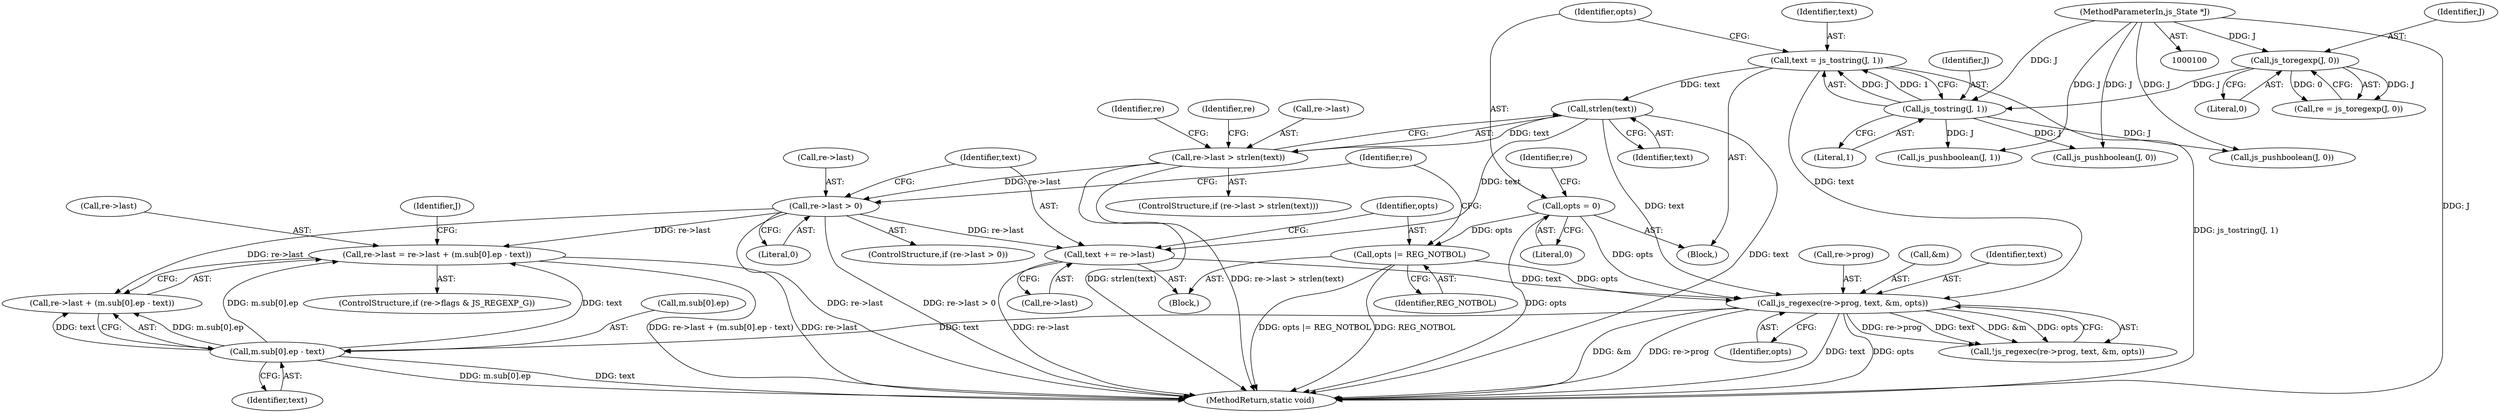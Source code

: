 digraph "1_mujs_00d4606c3baf813b7b1c176823b2729bf51002a2@integer" {
"1000176" [label="(Call,re->last = re->last + (m.sub[0].ep - text))"];
"1000145" [label="(Call,re->last > 0)"];
"1000128" [label="(Call,re->last > strlen(text))"];
"1000132" [label="(Call,strlen(text))"];
"1000112" [label="(Call,text = js_tostring(J, 1))"];
"1000114" [label="(Call,js_tostring(J, 1))"];
"1000109" [label="(Call,js_toregexp(J, 0))"];
"1000101" [label="(MethodParameterIn,js_State *J)"];
"1000184" [label="(Call,m.sub[0].ep - text)"];
"1000161" [label="(Call,js_regexec(re->prog, text, &m, opts))"];
"1000151" [label="(Call,text += re->last)"];
"1000156" [label="(Call,opts |= REG_NOTBOL)"];
"1000117" [label="(Call,opts = 0)"];
"1000193" [label="(Call,js_pushboolean(J, 1))"];
"1000160" [label="(Call,!js_regexec(re->prog, text, &m, opts))"];
"1000208" [label="(Call,js_pushboolean(J, 0))"];
"1000153" [label="(Call,re->last)"];
"1000110" [label="(Identifier,J)"];
"1000185" [label="(Call,m.sub[0].ep)"];
"1000157" [label="(Identifier,opts)"];
"1000151" [label="(Call,text += re->last)"];
"1000211" [label="(MethodReturn,static void)"];
"1000147" [label="(Identifier,re)"];
"1000107" [label="(Call,re = js_toregexp(J, 0))"];
"1000158" [label="(Identifier,REG_NOTBOL)"];
"1000114" [label="(Call,js_tostring(J, 1))"];
"1000113" [label="(Identifier,text)"];
"1000145" [label="(Call,re->last > 0)"];
"1000132" [label="(Call,strlen(text))"];
"1000177" [label="(Call,re->last)"];
"1000112" [label="(Call,text = js_tostring(J, 1))"];
"1000146" [label="(Call,re->last)"];
"1000180" [label="(Call,re->last + (m.sub[0].ep - text))"];
"1000115" [label="(Identifier,J)"];
"1000140" [label="(Call,js_pushboolean(J, 0))"];
"1000168" [label="(Identifier,opts)"];
"1000162" [label="(Call,re->prog)"];
"1000194" [label="(Identifier,J)"];
"1000129" [label="(Call,re->last)"];
"1000116" [label="(Literal,1)"];
"1000176" [label="(Call,re->last = re->last + (m.sub[0].ep - text))"];
"1000101" [label="(MethodParameterIn,js_State *J)"];
"1000137" [label="(Identifier,re)"];
"1000161" [label="(Call,js_regexec(re->prog, text, &m, opts))"];
"1000118" [label="(Identifier,opts)"];
"1000150" [label="(Block,)"];
"1000156" [label="(Call,opts |= REG_NOTBOL)"];
"1000111" [label="(Literal,0)"];
"1000102" [label="(Block,)"];
"1000133" [label="(Identifier,text)"];
"1000144" [label="(ControlStructure,if (re->last > 0))"];
"1000149" [label="(Literal,0)"];
"1000184" [label="(Call,m.sub[0].ep - text)"];
"1000119" [label="(Literal,0)"];
"1000117" [label="(Call,opts = 0)"];
"1000127" [label="(ControlStructure,if (re->last > strlen(text)))"];
"1000163" [label="(Identifier,re)"];
"1000109" [label="(Call,js_toregexp(J, 0))"];
"1000123" [label="(Identifier,re)"];
"1000152" [label="(Identifier,text)"];
"1000166" [label="(Call,&m)"];
"1000165" [label="(Identifier,text)"];
"1000170" [label="(ControlStructure,if (re->flags & JS_REGEXP_G))"];
"1000128" [label="(Call,re->last > strlen(text))"];
"1000192" [label="(Identifier,text)"];
"1000176" -> "1000170"  [label="AST: "];
"1000176" -> "1000180"  [label="CFG: "];
"1000177" -> "1000176"  [label="AST: "];
"1000180" -> "1000176"  [label="AST: "];
"1000194" -> "1000176"  [label="CFG: "];
"1000176" -> "1000211"  [label="DDG: re->last"];
"1000176" -> "1000211"  [label="DDG: re->last + (m.sub[0].ep - text)"];
"1000145" -> "1000176"  [label="DDG: re->last"];
"1000184" -> "1000176"  [label="DDG: m.sub[0].ep"];
"1000184" -> "1000176"  [label="DDG: text"];
"1000145" -> "1000144"  [label="AST: "];
"1000145" -> "1000149"  [label="CFG: "];
"1000146" -> "1000145"  [label="AST: "];
"1000149" -> "1000145"  [label="AST: "];
"1000152" -> "1000145"  [label="CFG: "];
"1000163" -> "1000145"  [label="CFG: "];
"1000145" -> "1000211"  [label="DDG: re->last > 0"];
"1000145" -> "1000211"  [label="DDG: re->last"];
"1000128" -> "1000145"  [label="DDG: re->last"];
"1000145" -> "1000151"  [label="DDG: re->last"];
"1000145" -> "1000180"  [label="DDG: re->last"];
"1000128" -> "1000127"  [label="AST: "];
"1000128" -> "1000132"  [label="CFG: "];
"1000129" -> "1000128"  [label="AST: "];
"1000132" -> "1000128"  [label="AST: "];
"1000137" -> "1000128"  [label="CFG: "];
"1000147" -> "1000128"  [label="CFG: "];
"1000128" -> "1000211"  [label="DDG: strlen(text)"];
"1000128" -> "1000211"  [label="DDG: re->last > strlen(text)"];
"1000132" -> "1000128"  [label="DDG: text"];
"1000132" -> "1000133"  [label="CFG: "];
"1000133" -> "1000132"  [label="AST: "];
"1000132" -> "1000211"  [label="DDG: text"];
"1000112" -> "1000132"  [label="DDG: text"];
"1000132" -> "1000151"  [label="DDG: text"];
"1000132" -> "1000161"  [label="DDG: text"];
"1000112" -> "1000102"  [label="AST: "];
"1000112" -> "1000114"  [label="CFG: "];
"1000113" -> "1000112"  [label="AST: "];
"1000114" -> "1000112"  [label="AST: "];
"1000118" -> "1000112"  [label="CFG: "];
"1000112" -> "1000211"  [label="DDG: js_tostring(J, 1)"];
"1000114" -> "1000112"  [label="DDG: J"];
"1000114" -> "1000112"  [label="DDG: 1"];
"1000112" -> "1000161"  [label="DDG: text"];
"1000114" -> "1000116"  [label="CFG: "];
"1000115" -> "1000114"  [label="AST: "];
"1000116" -> "1000114"  [label="AST: "];
"1000109" -> "1000114"  [label="DDG: J"];
"1000101" -> "1000114"  [label="DDG: J"];
"1000114" -> "1000140"  [label="DDG: J"];
"1000114" -> "1000193"  [label="DDG: J"];
"1000114" -> "1000208"  [label="DDG: J"];
"1000109" -> "1000107"  [label="AST: "];
"1000109" -> "1000111"  [label="CFG: "];
"1000110" -> "1000109"  [label="AST: "];
"1000111" -> "1000109"  [label="AST: "];
"1000107" -> "1000109"  [label="CFG: "];
"1000109" -> "1000107"  [label="DDG: J"];
"1000109" -> "1000107"  [label="DDG: 0"];
"1000101" -> "1000109"  [label="DDG: J"];
"1000101" -> "1000100"  [label="AST: "];
"1000101" -> "1000211"  [label="DDG: J"];
"1000101" -> "1000140"  [label="DDG: J"];
"1000101" -> "1000193"  [label="DDG: J"];
"1000101" -> "1000208"  [label="DDG: J"];
"1000184" -> "1000180"  [label="AST: "];
"1000184" -> "1000192"  [label="CFG: "];
"1000185" -> "1000184"  [label="AST: "];
"1000192" -> "1000184"  [label="AST: "];
"1000180" -> "1000184"  [label="CFG: "];
"1000184" -> "1000211"  [label="DDG: m.sub[0].ep"];
"1000184" -> "1000211"  [label="DDG: text"];
"1000184" -> "1000180"  [label="DDG: m.sub[0].ep"];
"1000184" -> "1000180"  [label="DDG: text"];
"1000161" -> "1000184"  [label="DDG: text"];
"1000161" -> "1000160"  [label="AST: "];
"1000161" -> "1000168"  [label="CFG: "];
"1000162" -> "1000161"  [label="AST: "];
"1000165" -> "1000161"  [label="AST: "];
"1000166" -> "1000161"  [label="AST: "];
"1000168" -> "1000161"  [label="AST: "];
"1000160" -> "1000161"  [label="CFG: "];
"1000161" -> "1000211"  [label="DDG: opts"];
"1000161" -> "1000211"  [label="DDG: &m"];
"1000161" -> "1000211"  [label="DDG: re->prog"];
"1000161" -> "1000211"  [label="DDG: text"];
"1000161" -> "1000160"  [label="DDG: re->prog"];
"1000161" -> "1000160"  [label="DDG: text"];
"1000161" -> "1000160"  [label="DDG: &m"];
"1000161" -> "1000160"  [label="DDG: opts"];
"1000151" -> "1000161"  [label="DDG: text"];
"1000156" -> "1000161"  [label="DDG: opts"];
"1000117" -> "1000161"  [label="DDG: opts"];
"1000151" -> "1000150"  [label="AST: "];
"1000151" -> "1000153"  [label="CFG: "];
"1000152" -> "1000151"  [label="AST: "];
"1000153" -> "1000151"  [label="AST: "];
"1000157" -> "1000151"  [label="CFG: "];
"1000151" -> "1000211"  [label="DDG: re->last"];
"1000156" -> "1000150"  [label="AST: "];
"1000156" -> "1000158"  [label="CFG: "];
"1000157" -> "1000156"  [label="AST: "];
"1000158" -> "1000156"  [label="AST: "];
"1000163" -> "1000156"  [label="CFG: "];
"1000156" -> "1000211"  [label="DDG: REG_NOTBOL"];
"1000156" -> "1000211"  [label="DDG: opts |= REG_NOTBOL"];
"1000117" -> "1000156"  [label="DDG: opts"];
"1000117" -> "1000102"  [label="AST: "];
"1000117" -> "1000119"  [label="CFG: "];
"1000118" -> "1000117"  [label="AST: "];
"1000119" -> "1000117"  [label="AST: "];
"1000123" -> "1000117"  [label="CFG: "];
"1000117" -> "1000211"  [label="DDG: opts"];
}
